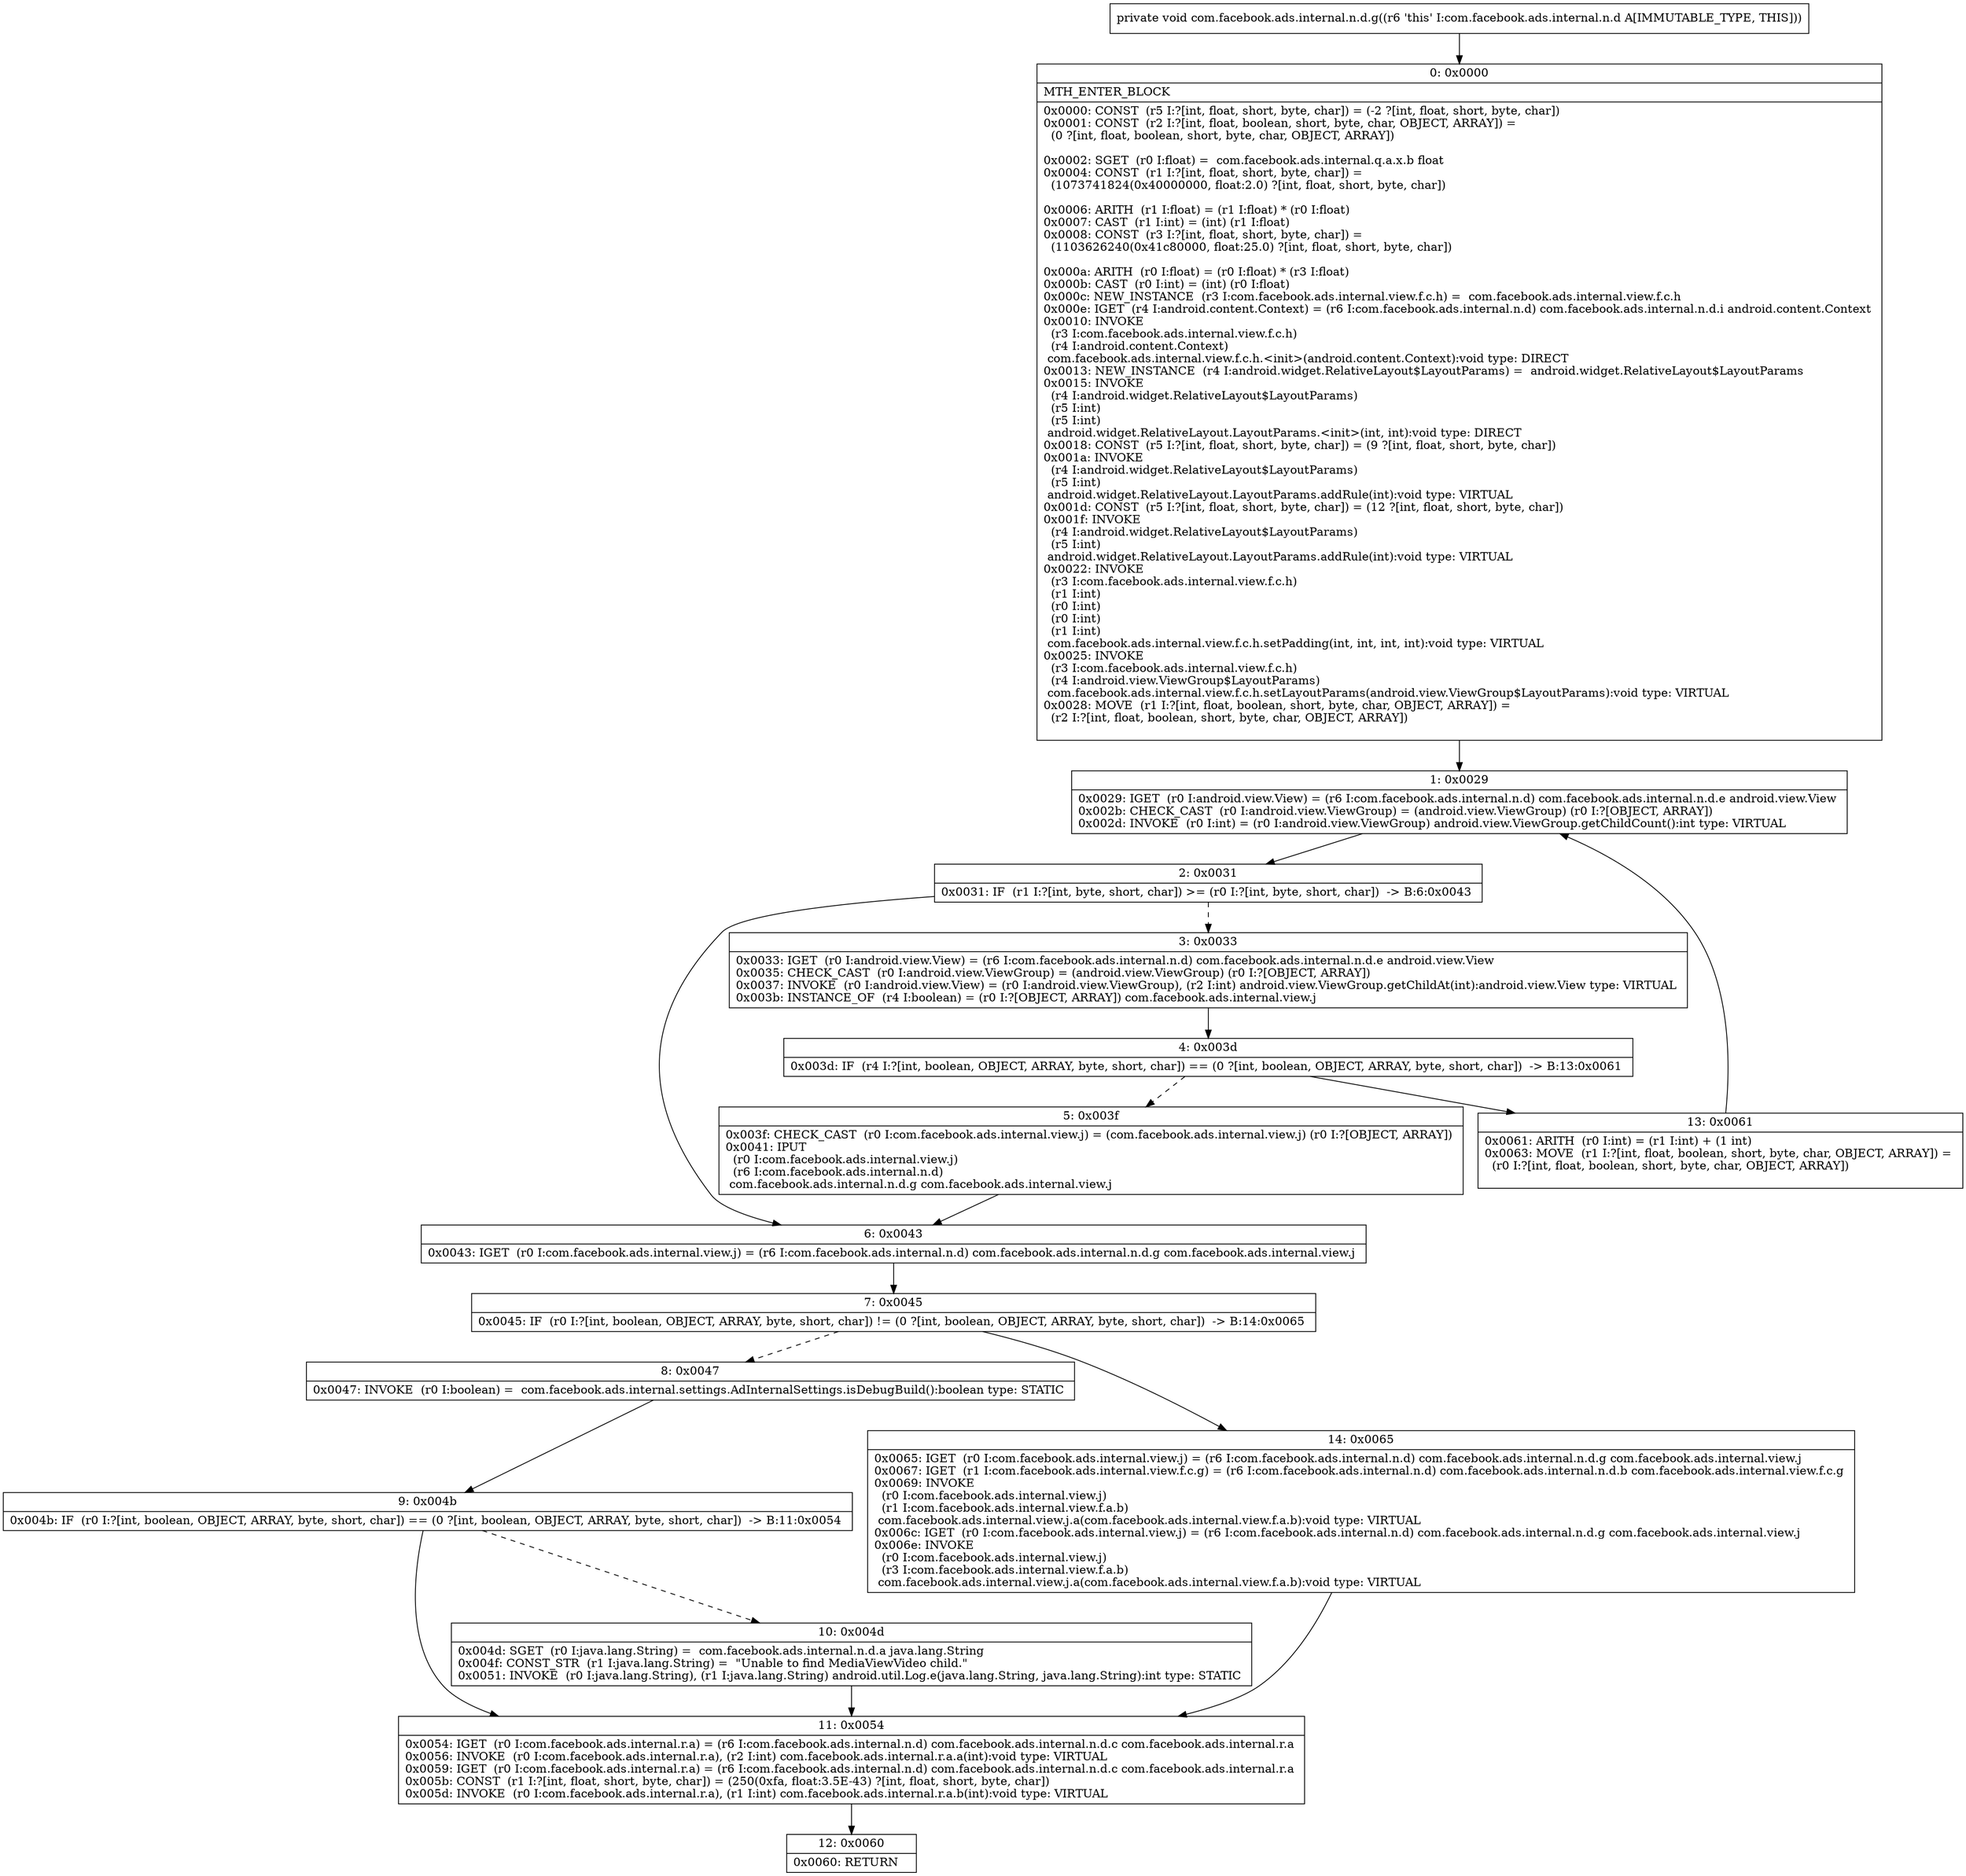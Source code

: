 digraph "CFG forcom.facebook.ads.internal.n.d.g()V" {
Node_0 [shape=record,label="{0\:\ 0x0000|MTH_ENTER_BLOCK\l|0x0000: CONST  (r5 I:?[int, float, short, byte, char]) = (\-2 ?[int, float, short, byte, char]) \l0x0001: CONST  (r2 I:?[int, float, boolean, short, byte, char, OBJECT, ARRAY]) = \l  (0 ?[int, float, boolean, short, byte, char, OBJECT, ARRAY])\l \l0x0002: SGET  (r0 I:float) =  com.facebook.ads.internal.q.a.x.b float \l0x0004: CONST  (r1 I:?[int, float, short, byte, char]) = \l  (1073741824(0x40000000, float:2.0) ?[int, float, short, byte, char])\l \l0x0006: ARITH  (r1 I:float) = (r1 I:float) * (r0 I:float) \l0x0007: CAST  (r1 I:int) = (int) (r1 I:float) \l0x0008: CONST  (r3 I:?[int, float, short, byte, char]) = \l  (1103626240(0x41c80000, float:25.0) ?[int, float, short, byte, char])\l \l0x000a: ARITH  (r0 I:float) = (r0 I:float) * (r3 I:float) \l0x000b: CAST  (r0 I:int) = (int) (r0 I:float) \l0x000c: NEW_INSTANCE  (r3 I:com.facebook.ads.internal.view.f.c.h) =  com.facebook.ads.internal.view.f.c.h \l0x000e: IGET  (r4 I:android.content.Context) = (r6 I:com.facebook.ads.internal.n.d) com.facebook.ads.internal.n.d.i android.content.Context \l0x0010: INVOKE  \l  (r3 I:com.facebook.ads.internal.view.f.c.h)\l  (r4 I:android.content.Context)\l com.facebook.ads.internal.view.f.c.h.\<init\>(android.content.Context):void type: DIRECT \l0x0013: NEW_INSTANCE  (r4 I:android.widget.RelativeLayout$LayoutParams) =  android.widget.RelativeLayout$LayoutParams \l0x0015: INVOKE  \l  (r4 I:android.widget.RelativeLayout$LayoutParams)\l  (r5 I:int)\l  (r5 I:int)\l android.widget.RelativeLayout.LayoutParams.\<init\>(int, int):void type: DIRECT \l0x0018: CONST  (r5 I:?[int, float, short, byte, char]) = (9 ?[int, float, short, byte, char]) \l0x001a: INVOKE  \l  (r4 I:android.widget.RelativeLayout$LayoutParams)\l  (r5 I:int)\l android.widget.RelativeLayout.LayoutParams.addRule(int):void type: VIRTUAL \l0x001d: CONST  (r5 I:?[int, float, short, byte, char]) = (12 ?[int, float, short, byte, char]) \l0x001f: INVOKE  \l  (r4 I:android.widget.RelativeLayout$LayoutParams)\l  (r5 I:int)\l android.widget.RelativeLayout.LayoutParams.addRule(int):void type: VIRTUAL \l0x0022: INVOKE  \l  (r3 I:com.facebook.ads.internal.view.f.c.h)\l  (r1 I:int)\l  (r0 I:int)\l  (r0 I:int)\l  (r1 I:int)\l com.facebook.ads.internal.view.f.c.h.setPadding(int, int, int, int):void type: VIRTUAL \l0x0025: INVOKE  \l  (r3 I:com.facebook.ads.internal.view.f.c.h)\l  (r4 I:android.view.ViewGroup$LayoutParams)\l com.facebook.ads.internal.view.f.c.h.setLayoutParams(android.view.ViewGroup$LayoutParams):void type: VIRTUAL \l0x0028: MOVE  (r1 I:?[int, float, boolean, short, byte, char, OBJECT, ARRAY]) = \l  (r2 I:?[int, float, boolean, short, byte, char, OBJECT, ARRAY])\l \l}"];
Node_1 [shape=record,label="{1\:\ 0x0029|0x0029: IGET  (r0 I:android.view.View) = (r6 I:com.facebook.ads.internal.n.d) com.facebook.ads.internal.n.d.e android.view.View \l0x002b: CHECK_CAST  (r0 I:android.view.ViewGroup) = (android.view.ViewGroup) (r0 I:?[OBJECT, ARRAY]) \l0x002d: INVOKE  (r0 I:int) = (r0 I:android.view.ViewGroup) android.view.ViewGroup.getChildCount():int type: VIRTUAL \l}"];
Node_2 [shape=record,label="{2\:\ 0x0031|0x0031: IF  (r1 I:?[int, byte, short, char]) \>= (r0 I:?[int, byte, short, char])  \-\> B:6:0x0043 \l}"];
Node_3 [shape=record,label="{3\:\ 0x0033|0x0033: IGET  (r0 I:android.view.View) = (r6 I:com.facebook.ads.internal.n.d) com.facebook.ads.internal.n.d.e android.view.View \l0x0035: CHECK_CAST  (r0 I:android.view.ViewGroup) = (android.view.ViewGroup) (r0 I:?[OBJECT, ARRAY]) \l0x0037: INVOKE  (r0 I:android.view.View) = (r0 I:android.view.ViewGroup), (r2 I:int) android.view.ViewGroup.getChildAt(int):android.view.View type: VIRTUAL \l0x003b: INSTANCE_OF  (r4 I:boolean) = (r0 I:?[OBJECT, ARRAY]) com.facebook.ads.internal.view.j \l}"];
Node_4 [shape=record,label="{4\:\ 0x003d|0x003d: IF  (r4 I:?[int, boolean, OBJECT, ARRAY, byte, short, char]) == (0 ?[int, boolean, OBJECT, ARRAY, byte, short, char])  \-\> B:13:0x0061 \l}"];
Node_5 [shape=record,label="{5\:\ 0x003f|0x003f: CHECK_CAST  (r0 I:com.facebook.ads.internal.view.j) = (com.facebook.ads.internal.view.j) (r0 I:?[OBJECT, ARRAY]) \l0x0041: IPUT  \l  (r0 I:com.facebook.ads.internal.view.j)\l  (r6 I:com.facebook.ads.internal.n.d)\l com.facebook.ads.internal.n.d.g com.facebook.ads.internal.view.j \l}"];
Node_6 [shape=record,label="{6\:\ 0x0043|0x0043: IGET  (r0 I:com.facebook.ads.internal.view.j) = (r6 I:com.facebook.ads.internal.n.d) com.facebook.ads.internal.n.d.g com.facebook.ads.internal.view.j \l}"];
Node_7 [shape=record,label="{7\:\ 0x0045|0x0045: IF  (r0 I:?[int, boolean, OBJECT, ARRAY, byte, short, char]) != (0 ?[int, boolean, OBJECT, ARRAY, byte, short, char])  \-\> B:14:0x0065 \l}"];
Node_8 [shape=record,label="{8\:\ 0x0047|0x0047: INVOKE  (r0 I:boolean) =  com.facebook.ads.internal.settings.AdInternalSettings.isDebugBuild():boolean type: STATIC \l}"];
Node_9 [shape=record,label="{9\:\ 0x004b|0x004b: IF  (r0 I:?[int, boolean, OBJECT, ARRAY, byte, short, char]) == (0 ?[int, boolean, OBJECT, ARRAY, byte, short, char])  \-\> B:11:0x0054 \l}"];
Node_10 [shape=record,label="{10\:\ 0x004d|0x004d: SGET  (r0 I:java.lang.String) =  com.facebook.ads.internal.n.d.a java.lang.String \l0x004f: CONST_STR  (r1 I:java.lang.String) =  \"Unable to find MediaViewVideo child.\" \l0x0051: INVOKE  (r0 I:java.lang.String), (r1 I:java.lang.String) android.util.Log.e(java.lang.String, java.lang.String):int type: STATIC \l}"];
Node_11 [shape=record,label="{11\:\ 0x0054|0x0054: IGET  (r0 I:com.facebook.ads.internal.r.a) = (r6 I:com.facebook.ads.internal.n.d) com.facebook.ads.internal.n.d.c com.facebook.ads.internal.r.a \l0x0056: INVOKE  (r0 I:com.facebook.ads.internal.r.a), (r2 I:int) com.facebook.ads.internal.r.a.a(int):void type: VIRTUAL \l0x0059: IGET  (r0 I:com.facebook.ads.internal.r.a) = (r6 I:com.facebook.ads.internal.n.d) com.facebook.ads.internal.n.d.c com.facebook.ads.internal.r.a \l0x005b: CONST  (r1 I:?[int, float, short, byte, char]) = (250(0xfa, float:3.5E\-43) ?[int, float, short, byte, char]) \l0x005d: INVOKE  (r0 I:com.facebook.ads.internal.r.a), (r1 I:int) com.facebook.ads.internal.r.a.b(int):void type: VIRTUAL \l}"];
Node_12 [shape=record,label="{12\:\ 0x0060|0x0060: RETURN   \l}"];
Node_13 [shape=record,label="{13\:\ 0x0061|0x0061: ARITH  (r0 I:int) = (r1 I:int) + (1 int) \l0x0063: MOVE  (r1 I:?[int, float, boolean, short, byte, char, OBJECT, ARRAY]) = \l  (r0 I:?[int, float, boolean, short, byte, char, OBJECT, ARRAY])\l \l}"];
Node_14 [shape=record,label="{14\:\ 0x0065|0x0065: IGET  (r0 I:com.facebook.ads.internal.view.j) = (r6 I:com.facebook.ads.internal.n.d) com.facebook.ads.internal.n.d.g com.facebook.ads.internal.view.j \l0x0067: IGET  (r1 I:com.facebook.ads.internal.view.f.c.g) = (r6 I:com.facebook.ads.internal.n.d) com.facebook.ads.internal.n.d.b com.facebook.ads.internal.view.f.c.g \l0x0069: INVOKE  \l  (r0 I:com.facebook.ads.internal.view.j)\l  (r1 I:com.facebook.ads.internal.view.f.a.b)\l com.facebook.ads.internal.view.j.a(com.facebook.ads.internal.view.f.a.b):void type: VIRTUAL \l0x006c: IGET  (r0 I:com.facebook.ads.internal.view.j) = (r6 I:com.facebook.ads.internal.n.d) com.facebook.ads.internal.n.d.g com.facebook.ads.internal.view.j \l0x006e: INVOKE  \l  (r0 I:com.facebook.ads.internal.view.j)\l  (r3 I:com.facebook.ads.internal.view.f.a.b)\l com.facebook.ads.internal.view.j.a(com.facebook.ads.internal.view.f.a.b):void type: VIRTUAL \l}"];
MethodNode[shape=record,label="{private void com.facebook.ads.internal.n.d.g((r6 'this' I:com.facebook.ads.internal.n.d A[IMMUTABLE_TYPE, THIS])) }"];
MethodNode -> Node_0;
Node_0 -> Node_1;
Node_1 -> Node_2;
Node_2 -> Node_3[style=dashed];
Node_2 -> Node_6;
Node_3 -> Node_4;
Node_4 -> Node_5[style=dashed];
Node_4 -> Node_13;
Node_5 -> Node_6;
Node_6 -> Node_7;
Node_7 -> Node_8[style=dashed];
Node_7 -> Node_14;
Node_8 -> Node_9;
Node_9 -> Node_10[style=dashed];
Node_9 -> Node_11;
Node_10 -> Node_11;
Node_11 -> Node_12;
Node_13 -> Node_1;
Node_14 -> Node_11;
}

